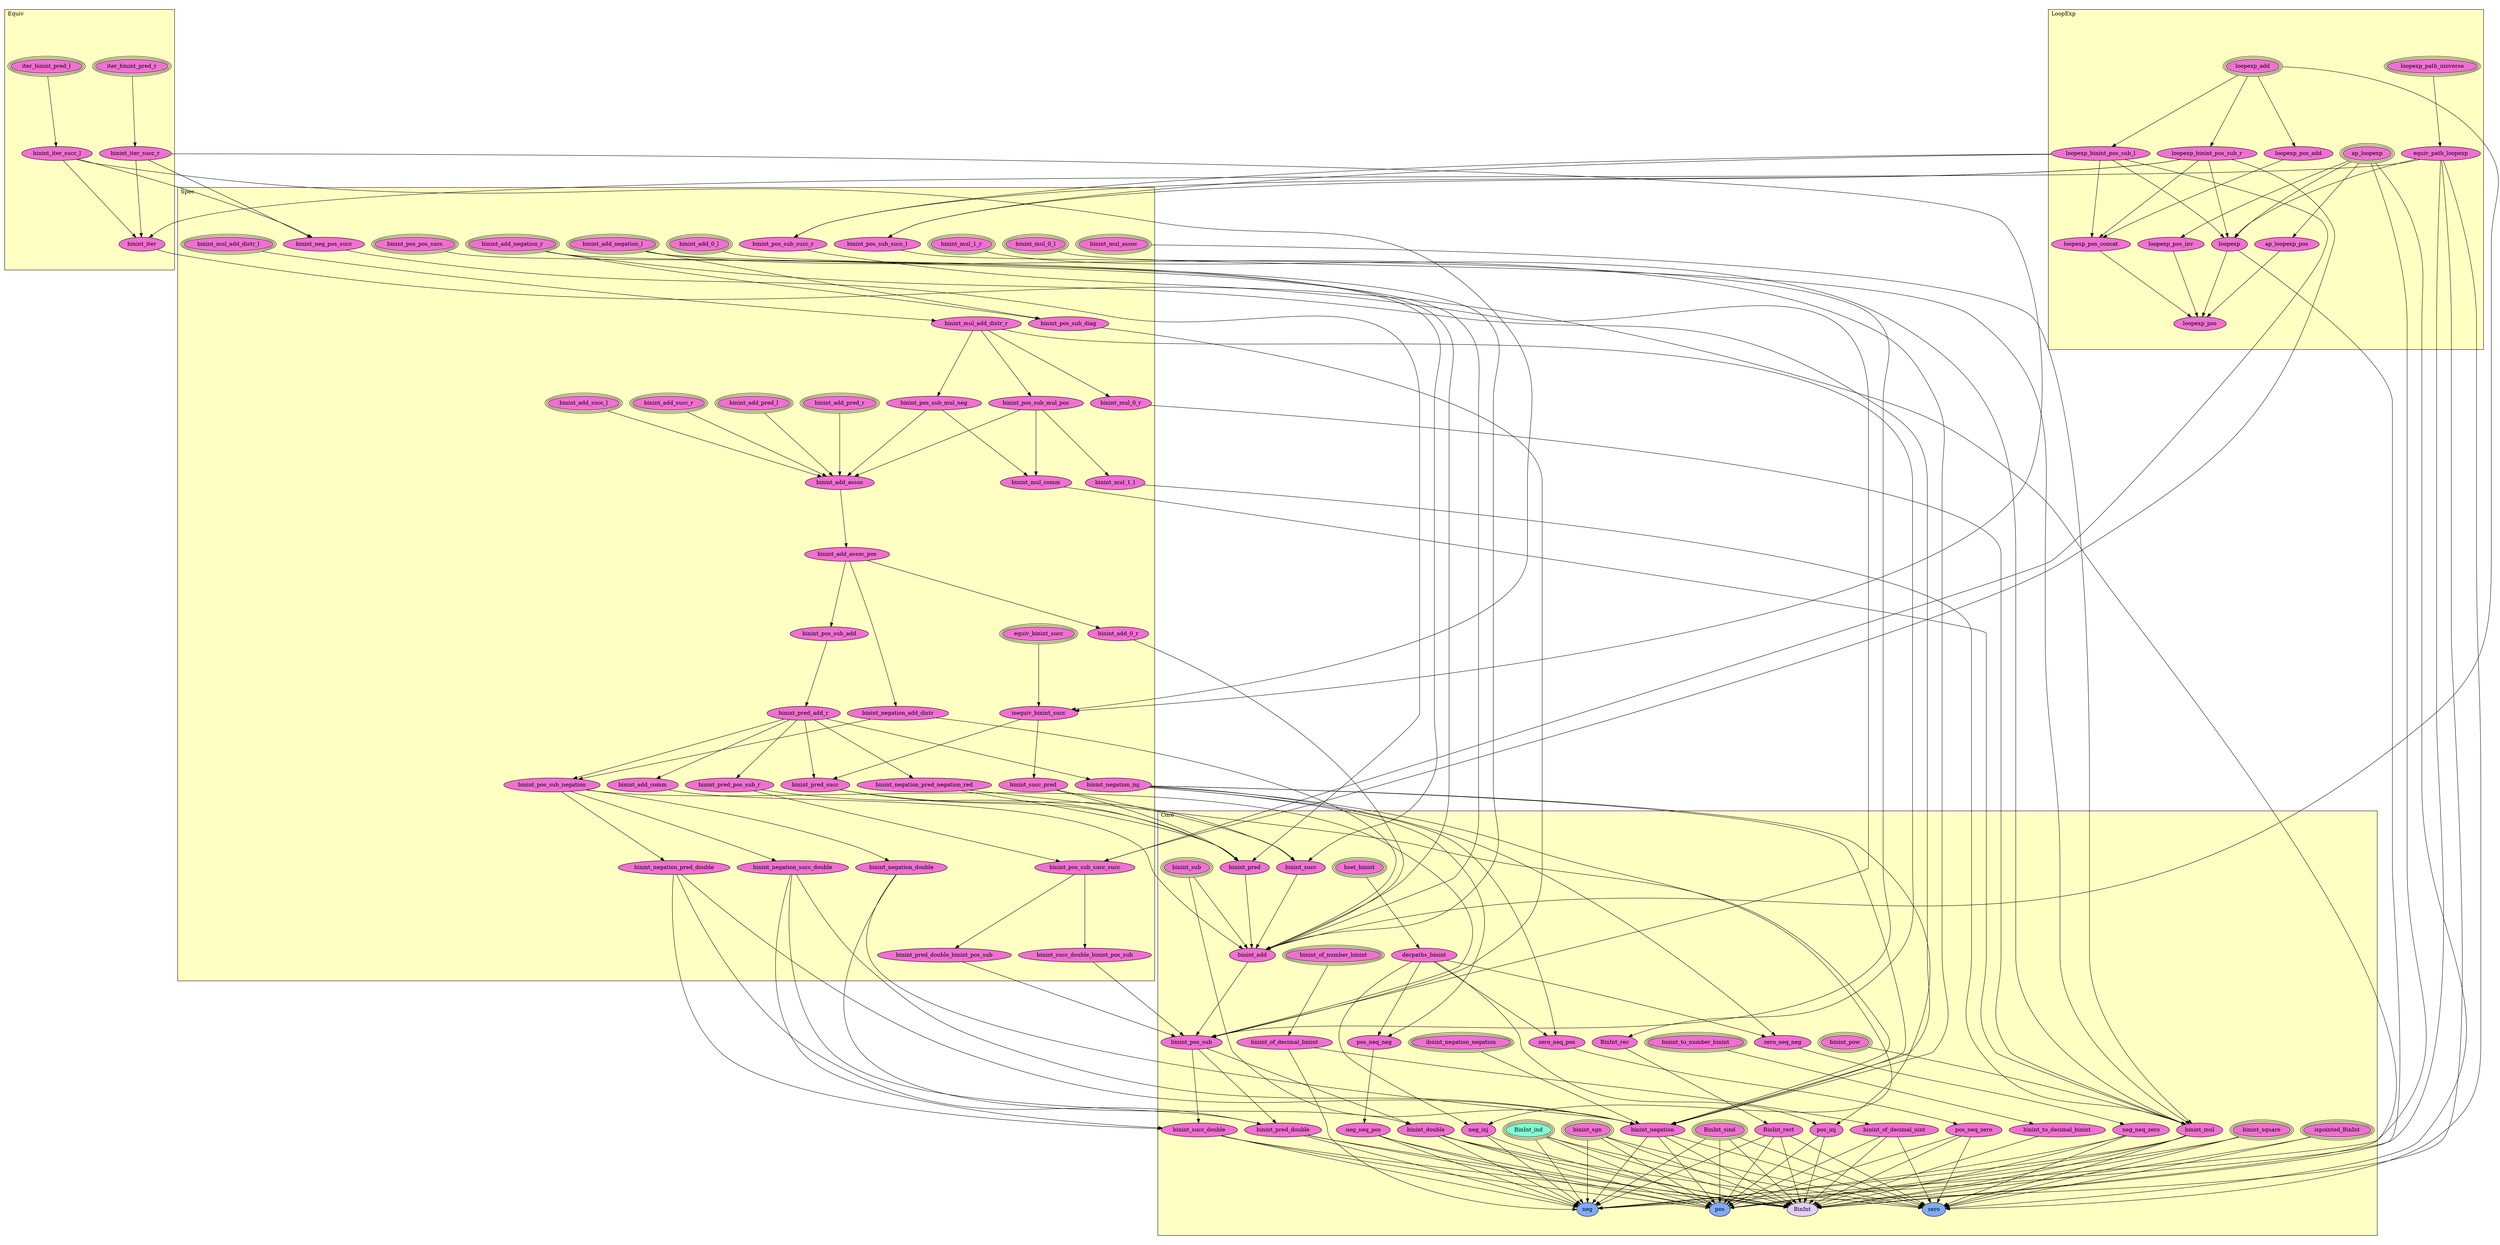 digraph HoTT_Spaces_BinInt {
  graph [ratio=0.5]
  node [style=filled]
Spec_binint_mul_assoc [label="binint_mul_assoc", URL=<Spec.html#binint_mul_assoc>, peripheries=3, fillcolor="#F070D1"] ;
Spec_binint_mul_add_distr_l [label="binint_mul_add_distr_l", URL=<Spec.html#binint_mul_add_distr_l>, peripheries=3, fillcolor="#F070D1"] ;
Spec_binint_mul_add_distr_r [label="binint_mul_add_distr_r", URL=<Spec.html#binint_mul_add_distr_r>, fillcolor="#F070D1"] ;
Spec_binint_pos_sub_mul_neg [label="binint_pos_sub_mul_neg", URL=<Spec.html#binint_pos_sub_mul_neg>, fillcolor="#F070D1"] ;
Spec_binint_pos_sub_mul_pos [label="binint_pos_sub_mul_pos", URL=<Spec.html#binint_pos_sub_mul_pos>, fillcolor="#F070D1"] ;
Spec_binint_mul_comm [label="binint_mul_comm", URL=<Spec.html#binint_mul_comm>, fillcolor="#F070D1"] ;
Spec_binint_add_pred_r [label="binint_add_pred_r", URL=<Spec.html#binint_add_pred_r>, peripheries=3, fillcolor="#F070D1"] ;
Spec_binint_add_pred_l [label="binint_add_pred_l", URL=<Spec.html#binint_add_pred_l>, peripheries=3, fillcolor="#F070D1"] ;
Spec_binint_add_succ_r [label="binint_add_succ_r", URL=<Spec.html#binint_add_succ_r>, peripheries=3, fillcolor="#F070D1"] ;
Spec_binint_add_succ_l [label="binint_add_succ_l", URL=<Spec.html#binint_add_succ_l>, peripheries=3, fillcolor="#F070D1"] ;
Spec_binint_add_assoc [label="binint_add_assoc", URL=<Spec.html#binint_add_assoc>, fillcolor="#F070D1"] ;
Spec_binint_add_assoc_pos [label="binint_add_assoc_pos", URL=<Spec.html#binint_add_assoc_pos>, fillcolor="#F070D1"] ;
Spec_binint_pos_sub_add [label="binint_pos_sub_add", URL=<Spec.html#binint_pos_sub_add>, fillcolor="#F070D1"] ;
Spec_binint_pred_add_r [label="binint_pred_add_r", URL=<Spec.html#binint_pred_add_r>, fillcolor="#F070D1"] ;
Spec_binint_negation_pred_negation_red [label="binint_negation_pred_negation_red", URL=<Spec.html#binint_negation_pred_negation_red>, fillcolor="#F070D1"] ;
Spec_binint_pred_pos_sub_r [label="binint_pred_pos_sub_r", URL=<Spec.html#binint_pred_pos_sub_r>, fillcolor="#F070D1"] ;
Spec_binint_pos_sub_succ_succ [label="binint_pos_sub_succ_succ", URL=<Spec.html#binint_pos_sub_succ_succ>, fillcolor="#F070D1"] ;
Spec_binint_pred_double_binint_pos_sub [label="binint_pred_double_binint_pos_sub", URL=<Spec.html#binint_pred_double_binint_pos_sub>, fillcolor="#F070D1"] ;
Spec_binint_succ_double_binint_pos_sub [label="binint_succ_double_binint_pos_sub", URL=<Spec.html#binint_succ_double_binint_pos_sub>, fillcolor="#F070D1"] ;
Spec_binint_pos_sub_succ_r [label="binint_pos_sub_succ_r", URL=<Spec.html#binint_pos_sub_succ_r>, fillcolor="#F070D1"] ;
Spec_binint_pos_sub_succ_l [label="binint_pos_sub_succ_l", URL=<Spec.html#binint_pos_sub_succ_l>, fillcolor="#F070D1"] ;
Spec_binint_negation_inj [label="binint_negation_inj", URL=<Spec.html#binint_negation_inj>, fillcolor="#F070D1"] ;
Spec_binint_negation_add_distr [label="binint_negation_add_distr", URL=<Spec.html#binint_negation_add_distr>, fillcolor="#F070D1"] ;
Spec_equiv_binint_succ [label="equiv_binint_succ", URL=<Spec.html#equiv_binint_succ>, peripheries=3, fillcolor="#F070D1"] ;
Spec_isequiv_binint_succ [label="isequiv_binint_succ", URL=<Spec.html#isequiv_binint_succ>, fillcolor="#F070D1"] ;
Spec_binint_pred_succ [label="binint_pred_succ", URL=<Spec.html#binint_pred_succ>, fillcolor="#F070D1"] ;
Spec_binint_succ_pred [label="binint_succ_pred", URL=<Spec.html#binint_succ_pred>, fillcolor="#F070D1"] ;
Spec_binint_pos_sub_negation [label="binint_pos_sub_negation", URL=<Spec.html#binint_pos_sub_negation>, fillcolor="#F070D1"] ;
Spec_binint_negation_succ_double [label="binint_negation_succ_double", URL=<Spec.html#binint_negation_succ_double>, fillcolor="#F070D1"] ;
Spec_binint_negation_pred_double [label="binint_negation_pred_double", URL=<Spec.html#binint_negation_pred_double>, fillcolor="#F070D1"] ;
Spec_binint_negation_double [label="binint_negation_double", URL=<Spec.html#binint_negation_double>, fillcolor="#F070D1"] ;
Spec_binint_pos_pos_succ [label="binint_pos_pos_succ", URL=<Spec.html#binint_pos_pos_succ>, peripheries=3, fillcolor="#F070D1"] ;
Spec_binint_neg_pos_succ [label="binint_neg_pos_succ", URL=<Spec.html#binint_neg_pos_succ>, fillcolor="#F070D1"] ;
Spec_binint_add_negation_r [label="binint_add_negation_r", URL=<Spec.html#binint_add_negation_r>, peripheries=3, fillcolor="#F070D1"] ;
Spec_binint_add_negation_l [label="binint_add_negation_l", URL=<Spec.html#binint_add_negation_l>, peripheries=3, fillcolor="#F070D1"] ;
Spec_binint_pos_sub_diag [label="binint_pos_sub_diag", URL=<Spec.html#binint_pos_sub_diag>, fillcolor="#F070D1"] ;
Spec_binint_mul_1_r [label="binint_mul_1_r", URL=<Spec.html#binint_mul_1_r>, peripheries=3, fillcolor="#F070D1"] ;
Spec_binint_mul_1_l [label="binint_mul_1_l", URL=<Spec.html#binint_mul_1_l>, fillcolor="#F070D1"] ;
Spec_binint_mul_0_r [label="binint_mul_0_r", URL=<Spec.html#binint_mul_0_r>, fillcolor="#F070D1"] ;
Spec_binint_mul_0_l [label="binint_mul_0_l", URL=<Spec.html#binint_mul_0_l>, peripheries=3, fillcolor="#F070D1"] ;
Spec_binint_add_0_r [label="binint_add_0_r", URL=<Spec.html#binint_add_0_r>, fillcolor="#F070D1"] ;
Spec_binint_add_0_l [label="binint_add_0_l", URL=<Spec.html#binint_add_0_l>, peripheries=3, fillcolor="#F070D1"] ;
Spec_binint_add_comm [label="binint_add_comm", URL=<Spec.html#binint_add_comm>, fillcolor="#F070D1"] ;
LoopExp_loopexp_path_universe [label="loopexp_path_universe", URL=<LoopExp.html#loopexp_path_universe>, peripheries=3, fillcolor="#F070D1"] ;
LoopExp_equiv_path_loopexp [label="equiv_path_loopexp", URL=<LoopExp.html#equiv_path_loopexp>, fillcolor="#F070D1"] ;
LoopExp_loopexp_add [label="loopexp_add", URL=<LoopExp.html#loopexp_add>, peripheries=3, fillcolor="#F070D1"] ;
LoopExp_loopexp_binint_pos_sub_r [label="loopexp_binint_pos_sub_r", URL=<LoopExp.html#loopexp_binint_pos_sub_r>, fillcolor="#F070D1"] ;
LoopExp_loopexp_binint_pos_sub_l [label="loopexp_binint_pos_sub_l", URL=<LoopExp.html#loopexp_binint_pos_sub_l>, fillcolor="#F070D1"] ;
LoopExp_loopexp_pos_add [label="loopexp_pos_add", URL=<LoopExp.html#loopexp_pos_add>, fillcolor="#F070D1"] ;
LoopExp_loopexp_pos_concat [label="loopexp_pos_concat", URL=<LoopExp.html#loopexp_pos_concat>, fillcolor="#F070D1"] ;
LoopExp_ap_loopexp [label="ap_loopexp", URL=<LoopExp.html#ap_loopexp>, peripheries=3, fillcolor="#F070D1"] ;
LoopExp_ap_loopexp_pos [label="ap_loopexp_pos", URL=<LoopExp.html#ap_loopexp_pos>, fillcolor="#F070D1"] ;
LoopExp_loopexp_pos_inv [label="loopexp_pos_inv", URL=<LoopExp.html#loopexp_pos_inv>, fillcolor="#F070D1"] ;
LoopExp_loopexp [label="loopexp", URL=<LoopExp.html#loopexp>, fillcolor="#F070D1"] ;
LoopExp_loopexp_pos [label="loopexp_pos", URL=<LoopExp.html#loopexp_pos>, fillcolor="#F070D1"] ;
Equiv_iter_binint_pred_r [label="iter_binint_pred_r", URL=<Equiv.html#iter_binint_pred_r>, peripheries=3, fillcolor="#F070D1"] ;
Equiv_iter_binint_pred_l [label="iter_binint_pred_l", URL=<Equiv.html#iter_binint_pred_l>, peripheries=3, fillcolor="#F070D1"] ;
Equiv_binint_iter_succ_r [label="binint_iter_succ_r", URL=<Equiv.html#binint_iter_succ_r>, fillcolor="#F070D1"] ;
Equiv_binint_iter_succ_l [label="binint_iter_succ_l", URL=<Equiv.html#binint_iter_succ_l>, fillcolor="#F070D1"] ;
Equiv_binint_iter [label="binint_iter", URL=<Equiv.html#binint_iter>, fillcolor="#F070D1"] ;
Core_hset_binint [label="hset_binint", URL=<Core.html#hset_binint>, peripheries=3, fillcolor="#F070D1"] ;
Core_decpaths_binint [label="decpaths_binint", URL=<Core.html#decpaths_binint>, fillcolor="#F070D1"] ;
Core_binint_sgn [label="binint_sgn", URL=<Core.html#binint_sgn>, peripheries=3, fillcolor="#F070D1"] ;
Core_binint_square [label="binint_square", URL=<Core.html#binint_square>, peripheries=3, fillcolor="#F070D1"] ;
Core_binint_pow [label="binint_pow", URL=<Core.html#binint_pow>, peripheries=3, fillcolor="#F070D1"] ;
Core_binint_mul [label="binint_mul", URL=<Core.html#binint_mul>, fillcolor="#F070D1"] ;
Core_binint_sub [label="binint_sub", URL=<Core.html#binint_sub>, peripheries=3, fillcolor="#F070D1"] ;
Core_binint_pred [label="binint_pred", URL=<Core.html#binint_pred>, fillcolor="#F070D1"] ;
Core_binint_succ [label="binint_succ", URL=<Core.html#binint_succ>, fillcolor="#F070D1"] ;
Core_binint_add [label="binint_add", URL=<Core.html#binint_add>, fillcolor="#F070D1"] ;
Core_ibnint_negation_negation [label="ibnint_negation_negation", URL=<Core.html#ibnint_negation_negation>, peripheries=3, fillcolor="#F070D1"] ;
Core_binint_negation [label="binint_negation", URL=<Core.html#binint_negation>, fillcolor="#F070D1"] ;
Core_binint_pos_sub [label="binint_pos_sub", URL=<Core.html#binint_pos_sub>, fillcolor="#F070D1"] ;
Core_binint_pred_double [label="binint_pred_double", URL=<Core.html#binint_pred_double>, fillcolor="#F070D1"] ;
Core_binint_succ_double [label="binint_succ_double", URL=<Core.html#binint_succ_double>, fillcolor="#F070D1"] ;
Core_binint_double [label="binint_double", URL=<Core.html#binint_double>, fillcolor="#F070D1"] ;
Core_binint_of_number_binint [label="binint_of_number_binint", URL=<Core.html#binint_of_number_binint>, peripheries=3, fillcolor="#F070D1"] ;
Core_binint_of_decimal_binint [label="binint_of_decimal_binint", URL=<Core.html#binint_of_decimal_binint>, fillcolor="#F070D1"] ;
Core_binint_of_decimal_uint [label="binint_of_decimal_uint", URL=<Core.html#binint_of_decimal_uint>, fillcolor="#F070D1"] ;
Core_binint_to_number_binint [label="binint_to_number_binint", URL=<Core.html#binint_to_number_binint>, peripheries=3, fillcolor="#F070D1"] ;
Core_binint_to_decimal_binint [label="binint_to_decimal_binint", URL=<Core.html#binint_to_decimal_binint>, fillcolor="#F070D1"] ;
Core_pos_neq_neg [label="pos_neq_neg", URL=<Core.html#pos_neq_neg>, fillcolor="#F070D1"] ;
Core_zero_neq_pos [label="zero_neq_pos", URL=<Core.html#zero_neq_pos>, fillcolor="#F070D1"] ;
Core_zero_neq_neg [label="zero_neq_neg", URL=<Core.html#zero_neq_neg>, fillcolor="#F070D1"] ;
Core_neg_neq_pos [label="neg_neq_pos", URL=<Core.html#neg_neq_pos>, fillcolor="#F070D1"] ;
Core_pos_neq_zero [label="pos_neq_zero", URL=<Core.html#pos_neq_zero>, fillcolor="#F070D1"] ;
Core_neg_neq_zero [label="neg_neq_zero", URL=<Core.html#neg_neq_zero>, fillcolor="#F070D1"] ;
Core_pos_inj [label="pos_inj", URL=<Core.html#pos_inj>, fillcolor="#F070D1"] ;
Core_neg_inj [label="neg_inj", URL=<Core.html#neg_inj>, fillcolor="#F070D1"] ;
Core_ispointed_BinInt [label="ispointed_BinInt", URL=<Core.html#ispointed_BinInt>, peripheries=3, fillcolor="#F070D1"] ;
Core_BinInt_sind [label="BinInt_sind", URL=<Core.html#BinInt_sind>, peripheries=3, fillcolor="#F070D1"] ;
Core_BinInt_rec [label="BinInt_rec", URL=<Core.html#BinInt_rec>, fillcolor="#F070D1"] ;
Core_BinInt_ind [label="BinInt_ind", URL=<Core.html#BinInt_ind>, peripheries=3, fillcolor="#7FFFD4"] ;
Core_BinInt_rect [label="BinInt_rect", URL=<Core.html#BinInt_rect>, fillcolor="#F070D1"] ;
Core_pos [label="pos", URL=<Core.html#pos>, fillcolor="#7FAAFF"] ;
Core_zero [label="zero", URL=<Core.html#zero>, fillcolor="#7FAAFF"] ;
Core_neg [label="neg", URL=<Core.html#neg>, fillcolor="#7FAAFF"] ;
Core_BinInt [label="BinInt", URL=<Core.html#BinInt>, fillcolor="#E2CDFA"] ;
  Spec_binint_mul_assoc -> Core_binint_mul [] ;
  Spec_binint_mul_add_distr_l -> Spec_binint_mul_add_distr_r [] ;
  Spec_binint_mul_add_distr_r -> Spec_binint_pos_sub_mul_neg [] ;
  Spec_binint_mul_add_distr_r -> Spec_binint_pos_sub_mul_pos [] ;
  Spec_binint_mul_add_distr_r -> Spec_binint_mul_0_r [] ;
  Spec_binint_mul_add_distr_r -> Core_BinInt_rec [] ;
  Spec_binint_pos_sub_mul_neg -> Spec_binint_mul_comm [] ;
  Spec_binint_pos_sub_mul_neg -> Spec_binint_add_assoc [] ;
  Spec_binint_pos_sub_mul_pos -> Spec_binint_mul_comm [] ;
  Spec_binint_pos_sub_mul_pos -> Spec_binint_add_assoc [] ;
  Spec_binint_pos_sub_mul_pos -> Spec_binint_mul_1_l [] ;
  Spec_binint_mul_comm -> Core_binint_mul [] ;
  Spec_binint_add_pred_r -> Spec_binint_add_assoc [] ;
  Spec_binint_add_pred_l -> Spec_binint_add_assoc [] ;
  Spec_binint_add_succ_r -> Spec_binint_add_assoc [] ;
  Spec_binint_add_succ_l -> Spec_binint_add_assoc [] ;
  Spec_binint_add_assoc -> Spec_binint_add_assoc_pos [] ;
  Spec_binint_add_assoc_pos -> Spec_binint_pos_sub_add [] ;
  Spec_binint_add_assoc_pos -> Spec_binint_negation_add_distr [] ;
  Spec_binint_add_assoc_pos -> Spec_binint_add_0_r [] ;
  Spec_binint_pos_sub_add -> Spec_binint_pred_add_r [] ;
  Spec_binint_pred_add_r -> Spec_binint_negation_pred_negation_red [] ;
  Spec_binint_pred_add_r -> Spec_binint_pred_pos_sub_r [] ;
  Spec_binint_pred_add_r -> Spec_binint_negation_inj [] ;
  Spec_binint_pred_add_r -> Spec_binint_pred_succ [] ;
  Spec_binint_pred_add_r -> Spec_binint_pos_sub_negation [] ;
  Spec_binint_pred_add_r -> Spec_binint_add_comm [] ;
  Spec_binint_negation_pred_negation_red -> Core_binint_pred [] ;
  Spec_binint_negation_pred_negation_red -> Core_binint_negation [] ;
  Spec_binint_pred_pos_sub_r -> Spec_binint_pos_sub_succ_succ [] ;
  Spec_binint_pred_pos_sub_r -> Core_binint_pred [] ;
  Spec_binint_pos_sub_succ_succ -> Spec_binint_pred_double_binint_pos_sub [] ;
  Spec_binint_pos_sub_succ_succ -> Spec_binint_succ_double_binint_pos_sub [] ;
  Spec_binint_pred_double_binint_pos_sub -> Core_binint_pos_sub [] ;
  Spec_binint_succ_double_binint_pos_sub -> Core_binint_pos_sub [] ;
  Spec_binint_pos_sub_succ_r -> Core_binint_pos_sub [] ;
  Spec_binint_pos_sub_succ_l -> Core_binint_pos_sub [] ;
  Spec_binint_negation_inj -> Core_binint_negation [] ;
  Spec_binint_negation_inj -> Core_pos_neq_neg [] ;
  Spec_binint_negation_inj -> Core_zero_neq_pos [] ;
  Spec_binint_negation_inj -> Core_zero_neq_neg [] ;
  Spec_binint_negation_inj -> Core_pos_inj [] ;
  Spec_binint_negation_inj -> Core_neg_inj [] ;
  Spec_binint_negation_add_distr -> Spec_binint_pos_sub_negation [] ;
  Spec_binint_negation_add_distr -> Core_binint_add [] ;
  Spec_equiv_binint_succ -> Spec_isequiv_binint_succ [] ;
  Spec_isequiv_binint_succ -> Spec_binint_pred_succ [] ;
  Spec_isequiv_binint_succ -> Spec_binint_succ_pred [] ;
  Spec_binint_pred_succ -> Core_binint_pred [] ;
  Spec_binint_pred_succ -> Core_binint_succ [] ;
  Spec_binint_succ_pred -> Core_binint_pred [] ;
  Spec_binint_succ_pred -> Core_binint_succ [] ;
  Spec_binint_pos_sub_negation -> Spec_binint_negation_succ_double [] ;
  Spec_binint_pos_sub_negation -> Spec_binint_negation_pred_double [] ;
  Spec_binint_pos_sub_negation -> Spec_binint_negation_double [] ;
  Spec_binint_pos_sub_negation -> Core_binint_pos_sub [] ;
  Spec_binint_negation_succ_double -> Core_binint_negation [] ;
  Spec_binint_negation_succ_double -> Core_binint_pred_double [] ;
  Spec_binint_negation_succ_double -> Core_binint_succ_double [] ;
  Spec_binint_negation_pred_double -> Core_binint_negation [] ;
  Spec_binint_negation_pred_double -> Core_binint_pred_double [] ;
  Spec_binint_negation_pred_double -> Core_binint_succ_double [] ;
  Spec_binint_negation_double -> Core_binint_negation [] ;
  Spec_binint_negation_double -> Core_binint_double [] ;
  Spec_binint_pos_pos_succ -> Core_binint_succ [] ;
  Spec_binint_neg_pos_succ -> Core_binint_pred [] ;
  Spec_binint_add_negation_r -> Spec_binint_pos_sub_diag [] ;
  Spec_binint_add_negation_r -> Core_binint_add [] ;
  Spec_binint_add_negation_r -> Core_binint_negation [] ;
  Spec_binint_add_negation_l -> Spec_binint_pos_sub_diag [] ;
  Spec_binint_add_negation_l -> Core_binint_add [] ;
  Spec_binint_add_negation_l -> Core_binint_negation [] ;
  Spec_binint_pos_sub_diag -> Core_binint_pos_sub [] ;
  Spec_binint_mul_1_r -> Core_binint_mul [] ;
  Spec_binint_mul_1_l -> Core_binint_mul [] ;
  Spec_binint_mul_0_r -> Core_binint_mul [] ;
  Spec_binint_mul_0_l -> Core_binint_mul [] ;
  Spec_binint_add_0_r -> Core_binint_add [] ;
  Spec_binint_add_0_l -> Core_binint_add [] ;
  Spec_binint_add_comm -> Core_binint_add [] ;
  LoopExp_loopexp_path_universe -> LoopExp_equiv_path_loopexp [] ;
  LoopExp_equiv_path_loopexp -> LoopExp_loopexp [] ;
  LoopExp_equiv_path_loopexp -> Equiv_binint_iter [] ;
  LoopExp_equiv_path_loopexp -> Core_pos [] ;
  LoopExp_equiv_path_loopexp -> Core_zero [] ;
  LoopExp_equiv_path_loopexp -> Core_neg [] ;
  LoopExp_loopexp_add -> LoopExp_loopexp_binint_pos_sub_r [] ;
  LoopExp_loopexp_add -> LoopExp_loopexp_binint_pos_sub_l [] ;
  LoopExp_loopexp_add -> LoopExp_loopexp_pos_add [] ;
  LoopExp_loopexp_add -> Core_binint_add [] ;
  LoopExp_loopexp_binint_pos_sub_r -> Spec_binint_pos_sub_succ_succ [] ;
  LoopExp_loopexp_binint_pos_sub_r -> Spec_binint_pos_sub_succ_r [] ;
  LoopExp_loopexp_binint_pos_sub_r -> Spec_binint_pos_sub_succ_l [] ;
  LoopExp_loopexp_binint_pos_sub_r -> LoopExp_loopexp_pos_concat [] ;
  LoopExp_loopexp_binint_pos_sub_r -> LoopExp_loopexp [] ;
  LoopExp_loopexp_binint_pos_sub_l -> Spec_binint_pos_sub_succ_succ [] ;
  LoopExp_loopexp_binint_pos_sub_l -> Spec_binint_pos_sub_succ_r [] ;
  LoopExp_loopexp_binint_pos_sub_l -> Spec_binint_pos_sub_succ_l [] ;
  LoopExp_loopexp_binint_pos_sub_l -> LoopExp_loopexp_pos_concat [] ;
  LoopExp_loopexp_binint_pos_sub_l -> LoopExp_loopexp [] ;
  LoopExp_loopexp_pos_add -> LoopExp_loopexp_pos_concat [] ;
  LoopExp_loopexp_pos_concat -> LoopExp_loopexp_pos [] ;
  LoopExp_ap_loopexp -> LoopExp_ap_loopexp_pos [] ;
  LoopExp_ap_loopexp -> LoopExp_loopexp_pos_inv [] ;
  LoopExp_ap_loopexp -> LoopExp_loopexp [] ;
  LoopExp_ap_loopexp -> Core_zero [] ;
  LoopExp_ap_loopexp -> Core_neg [] ;
  LoopExp_ap_loopexp_pos -> LoopExp_loopexp_pos [] ;
  LoopExp_loopexp_pos_inv -> LoopExp_loopexp_pos [] ;
  LoopExp_loopexp -> LoopExp_loopexp_pos [] ;
  LoopExp_loopexp -> Core_BinInt [] ;
  Equiv_iter_binint_pred_r -> Equiv_binint_iter_succ_r [] ;
  Equiv_iter_binint_pred_l -> Equiv_binint_iter_succ_l [] ;
  Equiv_binint_iter_succ_r -> Spec_isequiv_binint_succ [] ;
  Equiv_binint_iter_succ_r -> Spec_binint_neg_pos_succ [] ;
  Equiv_binint_iter_succ_r -> Equiv_binint_iter [] ;
  Equiv_binint_iter_succ_l -> Spec_isequiv_binint_succ [] ;
  Equiv_binint_iter_succ_l -> Spec_binint_neg_pos_succ [] ;
  Equiv_binint_iter_succ_l -> Equiv_binint_iter [] ;
  Equiv_binint_iter -> Core_BinInt [] ;
  Core_hset_binint -> Core_decpaths_binint [] ;
  Core_decpaths_binint -> Core_pos_neq_neg [] ;
  Core_decpaths_binint -> Core_zero_neq_pos [] ;
  Core_decpaths_binint -> Core_zero_neq_neg [] ;
  Core_decpaths_binint -> Core_pos_inj [] ;
  Core_decpaths_binint -> Core_neg_inj [] ;
  Core_binint_sgn -> Core_pos [] ;
  Core_binint_sgn -> Core_zero [] ;
  Core_binint_sgn -> Core_neg [] ;
  Core_binint_sgn -> Core_BinInt [] ;
  Core_binint_square -> Core_pos [] ;
  Core_binint_square -> Core_zero [] ;
  Core_binint_square -> Core_BinInt [] ;
  Core_binint_pow -> Core_binint_mul [] ;
  Core_binint_mul -> Core_pos [] ;
  Core_binint_mul -> Core_zero [] ;
  Core_binint_mul -> Core_neg [] ;
  Core_binint_mul -> Core_BinInt [] ;
  Core_binint_sub -> Core_binint_add [] ;
  Core_binint_sub -> Core_binint_negation [] ;
  Core_binint_pred -> Core_binint_add [] ;
  Core_binint_succ -> Core_binint_add [] ;
  Core_binint_add -> Core_binint_pos_sub [] ;
  Core_ibnint_negation_negation -> Core_binint_negation [] ;
  Core_binint_negation -> Core_pos [] ;
  Core_binint_negation -> Core_zero [] ;
  Core_binint_negation -> Core_neg [] ;
  Core_binint_negation -> Core_BinInt [] ;
  Core_binint_pos_sub -> Core_binint_pred_double [] ;
  Core_binint_pos_sub -> Core_binint_succ_double [] ;
  Core_binint_pos_sub -> Core_binint_double [] ;
  Core_binint_pred_double -> Core_pos [] ;
  Core_binint_pred_double -> Core_neg [] ;
  Core_binint_pred_double -> Core_BinInt [] ;
  Core_binint_succ_double -> Core_pos [] ;
  Core_binint_succ_double -> Core_neg [] ;
  Core_binint_succ_double -> Core_BinInt [] ;
  Core_binint_double -> Core_pos [] ;
  Core_binint_double -> Core_zero [] ;
  Core_binint_double -> Core_neg [] ;
  Core_binint_double -> Core_BinInt [] ;
  Core_binint_of_number_binint -> Core_binint_of_decimal_binint [] ;
  Core_binint_of_decimal_binint -> Core_binint_of_decimal_uint [] ;
  Core_binint_of_decimal_binint -> Core_neg [] ;
  Core_binint_of_decimal_uint -> Core_pos [] ;
  Core_binint_of_decimal_uint -> Core_zero [] ;
  Core_binint_of_decimal_uint -> Core_BinInt [] ;
  Core_binint_to_number_binint -> Core_binint_to_decimal_binint [] ;
  Core_binint_to_decimal_binint -> Core_BinInt [] ;
  Core_pos_neq_neg -> Core_neg_neq_pos [] ;
  Core_zero_neq_pos -> Core_pos_neq_zero [] ;
  Core_zero_neq_neg -> Core_neg_neq_zero [] ;
  Core_neg_neq_pos -> Core_pos [] ;
  Core_neg_neq_pos -> Core_neg [] ;
  Core_neg_neq_pos -> Core_BinInt [] ;
  Core_pos_neq_zero -> Core_pos [] ;
  Core_pos_neq_zero -> Core_zero [] ;
  Core_pos_neq_zero -> Core_BinInt [] ;
  Core_neg_neq_zero -> Core_zero [] ;
  Core_neg_neq_zero -> Core_neg [] ;
  Core_neg_neq_zero -> Core_BinInt [] ;
  Core_pos_inj -> Core_pos [] ;
  Core_pos_inj -> Core_BinInt [] ;
  Core_neg_inj -> Core_neg [] ;
  Core_neg_inj -> Core_BinInt [] ;
  Core_ispointed_BinInt -> Core_zero [] ;
  Core_ispointed_BinInt -> Core_BinInt [] ;
  Core_BinInt_sind -> Core_pos [] ;
  Core_BinInt_sind -> Core_zero [] ;
  Core_BinInt_sind -> Core_neg [] ;
  Core_BinInt_sind -> Core_BinInt [] ;
  Core_BinInt_rec -> Core_BinInt_rect [] ;
  Core_BinInt_ind -> Core_pos [] ;
  Core_BinInt_ind -> Core_zero [] ;
  Core_BinInt_ind -> Core_neg [] ;
  Core_BinInt_ind -> Core_BinInt [] ;
  Core_BinInt_rect -> Core_pos [] ;
  Core_BinInt_rect -> Core_zero [] ;
  Core_BinInt_rect -> Core_neg [] ;
  Core_BinInt_rect -> Core_BinInt [] ;
subgraph cluster_Spec { label="Spec"; fillcolor="#FFFFC3"; labeljust=l; style=filled 
Spec_binint_add_comm; Spec_binint_add_0_l; Spec_binint_add_0_r; Spec_binint_mul_0_l; Spec_binint_mul_0_r; Spec_binint_mul_1_l; Spec_binint_mul_1_r; Spec_binint_pos_sub_diag; Spec_binint_add_negation_l; Spec_binint_add_negation_r; Spec_binint_neg_pos_succ; Spec_binint_pos_pos_succ; Spec_binint_negation_double; Spec_binint_negation_pred_double; Spec_binint_negation_succ_double; Spec_binint_pos_sub_negation; Spec_binint_succ_pred; Spec_binint_pred_succ; Spec_isequiv_binint_succ; Spec_equiv_binint_succ; Spec_binint_negation_add_distr; Spec_binint_negation_inj; Spec_binint_pos_sub_succ_l; Spec_binint_pos_sub_succ_r; Spec_binint_succ_double_binint_pos_sub; Spec_binint_pred_double_binint_pos_sub; Spec_binint_pos_sub_succ_succ; Spec_binint_pred_pos_sub_r; Spec_binint_negation_pred_negation_red; Spec_binint_pred_add_r; Spec_binint_pos_sub_add; Spec_binint_add_assoc_pos; Spec_binint_add_assoc; Spec_binint_add_succ_l; Spec_binint_add_succ_r; Spec_binint_add_pred_l; Spec_binint_add_pred_r; Spec_binint_mul_comm; Spec_binint_pos_sub_mul_pos; Spec_binint_pos_sub_mul_neg; Spec_binint_mul_add_distr_r; Spec_binint_mul_add_distr_l; Spec_binint_mul_assoc; };
subgraph cluster_Equiv { label="Equiv"; fillcolor="#FFFFC3"; labeljust=l; style=filled 
Equiv_binint_iter; Equiv_binint_iter_succ_l; Equiv_binint_iter_succ_r; Equiv_iter_binint_pred_l; Equiv_iter_binint_pred_r; };
subgraph cluster_Core { label="Core"; fillcolor="#FFFFC3"; labeljust=l; style=filled 
Core_BinInt; Core_neg; Core_zero; Core_pos; Core_BinInt_rect; Core_BinInt_ind; Core_BinInt_rec; Core_BinInt_sind; Core_ispointed_BinInt; Core_neg_inj; Core_pos_inj; Core_neg_neq_zero; Core_pos_neq_zero; Core_neg_neq_pos; Core_zero_neq_neg; Core_zero_neq_pos; Core_pos_neq_neg; Core_binint_to_decimal_binint; Core_binint_to_number_binint; Core_binint_of_decimal_uint; Core_binint_of_decimal_binint; Core_binint_of_number_binint; Core_binint_double; Core_binint_succ_double; Core_binint_pred_double; Core_binint_pos_sub; Core_binint_negation; Core_ibnint_negation_negation; Core_binint_add; Core_binint_succ; Core_binint_pred; Core_binint_sub; Core_binint_mul; Core_binint_pow; Core_binint_square; Core_binint_sgn; Core_decpaths_binint; Core_hset_binint; };
subgraph cluster_LoopExp { label="LoopExp"; fillcolor="#FFFFC3"; labeljust=l; style=filled 
LoopExp_loopexp_pos; LoopExp_loopexp; LoopExp_loopexp_pos_inv; LoopExp_ap_loopexp_pos; LoopExp_ap_loopexp; LoopExp_loopexp_pos_concat; LoopExp_loopexp_pos_add; LoopExp_loopexp_binint_pos_sub_l; LoopExp_loopexp_binint_pos_sub_r; LoopExp_loopexp_add; LoopExp_equiv_path_loopexp; LoopExp_loopexp_path_universe; };
} /* END */
